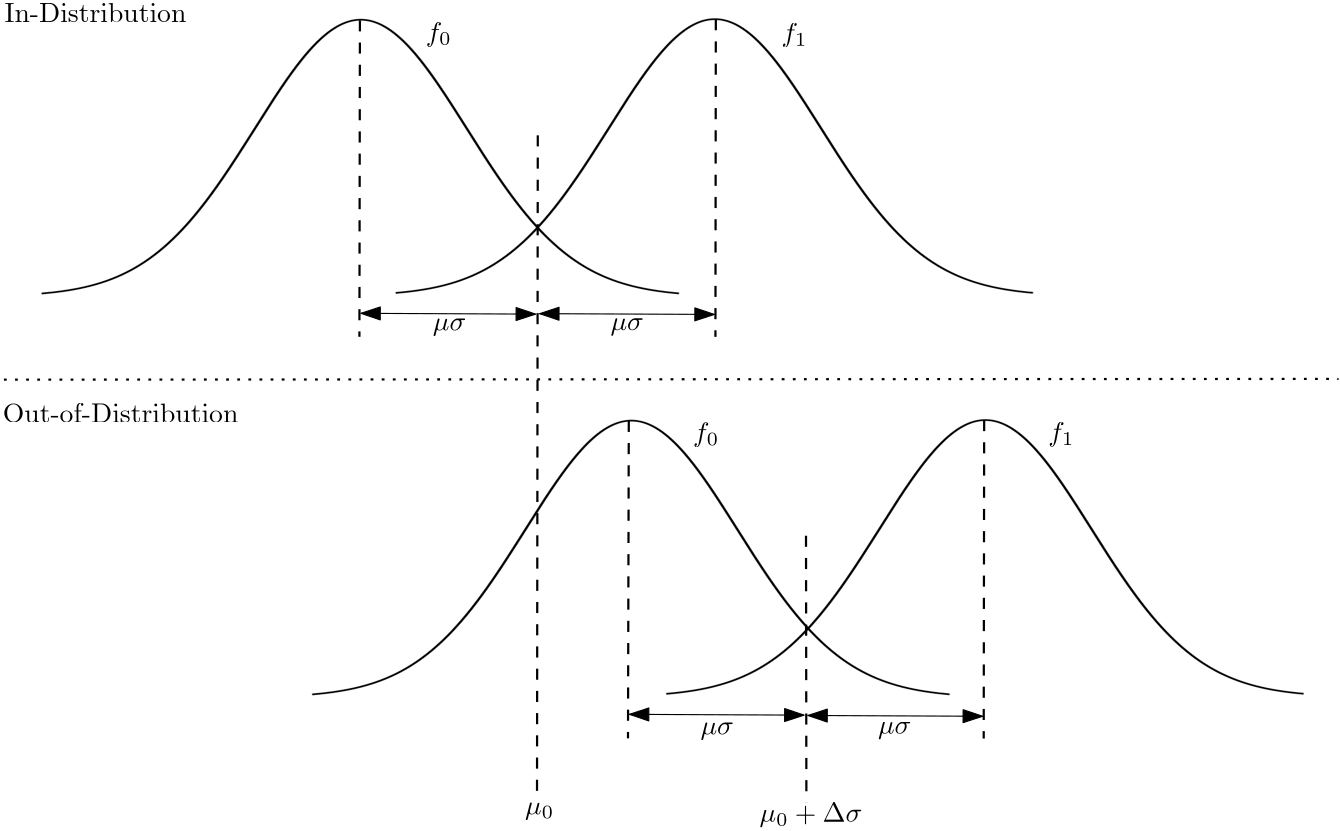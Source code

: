 <?xml version="1.0"?>
<!DOCTYPE ipe SYSTEM "ipe.dtd">
<ipe version="70218" creator="Ipe 7.2.24">
<info created="D:20220530123005" modified="D:20220530123447"/>
<bitmap id="1" width="851" height="558" BitsPerComponent="8" ColorSpace="DeviceGrayAlpha" Filter="FlateDecode" length="2026" alphaLength="7728" encoding="base64">
eNrt2MFi6zCSA0D+/08rV+cS23HLAoWq68zuMxsNUpnjAAAAAAAAAAAAAAAAAAAAAAAAAAAA
AAAAAEi0HhkHTLVJreCMQmkVDPdJqWDq7yelgs8K9ed/alLwVqOeV86w4ONC/fpvmRccM11R
KjhGe6JTMNwSpYJXKnLq/wVolE7BlwqlUzBfDZ2C2cdGp2D2802nYPYPIp2CyUbpFEz3Qadg
tg06BVNffToFZ1RBp2C2CDoFszXQKTRqtgQ6hUbNVkCn0Kg1///SZGmuVHxLobhROoXPPp2C
7NVXKTRKpyB47336oVE6BclLr1J4pHQKgjfepx8apVOQvO4qhUdKpyB413364bPPMwXJm65T
aJRPPwhec5XCI6VTELzjKoVK6RQkb7hOoVEqBcH7rVNo1Pw/qlOolGcKQndbp9AolYLgzdYp
NGr+n9YpVMozBaFbrVNolEpB8E7rFBqlUhC80TqFRukUqBTUbLNOoVEqBcG7rFNolEpB8Cbr
FBqlUhC8xzqFRs3/GpmgUp4pCN1hlUKlPFMQvME6hUqpFATvr06xeaXUHO69vTqFR0qlIHh3
dQqPlEpB8ObqFB4plUKjgvdWp/BIqRQaFby1OoVHSqXwSPl90PFIqRQeKZ3CI6VSULSvOoVH
SqXwSOk9tCyrZwqPlGcKlfI7oWZTVQqV8kyhUZ4paKqUTmFLPVOolF8LDTuqUthRnUKj/GCo
2VCdIn5BXQLQvJ86hUdKpfBIuQegqVI6hd30TKFSfjdUbKZKoVJ+ORrlp0PLXuoU/iBRKTxS
fj10PFIqhZ10I6BSfj8UbaRKoVJOgEY5ArTso07hDxGVwiPlFNDxSKkUdtHNgEo5BxRtokqh
Uk6CRjkKtOyhTuEPEJXCI+V+gJYl9ExhB90QqJTzQM0GqhQq5US401UKWvZPp/BIqRS2zz0B
TZXSKeyeZwqVci5ouM1VCpvnZHikVApq9k6lUClnw03ucNBykXumcI+rFHbO+UClwMb5sEWl
nJC+SjkiuMKdETe4SuGRcm+ASnmmsGueKVTKOaH19lYpbJqT4pFSKTSqZs9UCpVyVtzcDotH
ymnBva1S2DHnxSOlUmDD3CGolBPjznZkcGV7pnBjqxS2y6lRKacGu+VzF5VybtzWDg4uayfH
Xa1S2Cu3CaiUZwpb5ZlCpZwe97RKgZ1yfjxSKoWNcqeASpkA7mgjwBVtBqiUbVIpbJMp4JFS
KeySmwVUyhxwOxsELmeTAHezSmGP3C6olFlgi/BMoVKmgXtZpbBD5gEeKZXCBrljUCkTAfvj
mUKlzAQ3skphezAVPFIqhd1x06BS5gI2xzOFSpkM7mKVAnvjtsHauG6wNe4bVArTwT2sUtgZ
88EjpVJgY9w5WBiXDvbFrYNKYUa4gVUK22JKeKRQKeyKmweVMidsimcKVMqkcPeqFPbErPBI
oVLYEvcPlsQFhB3BDYRKmRc2xMCwISYG/jRQKeyHWwjr4RrCduAeQqVMDbvhmUKlMDfctiqF
zTA5PFIqhb2wF24jVMrssBWeKVQK08NOeKZQKfPDLYtKYSNMEI+USmEf3EpYB1xL2Ab3Eipl
itgFPFOolDliEwwSm4BJ4k8AlcIemCUeKZXCFuB+whK4oLADbihUCvPEBnimUCkTRf4Yqfzl
b6ZI31CRvqlSE74pqBSyN1c8UiqF5DFZPFIqhdzdVqgUZovUPVOolOkiczxTKoX5InHPFCpl
wsgbzxQqZcZI25CRNqaMrI0ZWZszksagJY1JI2ejRs5mjZQxbKRs2sjYuJEx5i1hCRs4EjZx
5IuRyxczR7qGjnRNHdli7MjW3JGswSNZTF6uGD1yNXukysP0TUGlMH1k6plCpcwfiSIBgQpU
AshTBvjjGJWSJlJAlmJAlnKQgyQRBJKUBHIUBXJEFlJEGEhRGsgQeUgQgSBBiSA/kYhEfsgE
6QkF6UkF2SEX0SEXJCcZ5IZo5IZskNq24UhHpZCOzJAPEhMQEkNC8kJEyEtGSAspyQoxISs5
ISlBSUqlkJSckBVSEhZSQloyQl68kJCIVAoJSQz54LtCPLgGkY7UkA2+LUSDqxDJSA654PtC
LLgOpYL0kIlvDESCK1EiSBB5+M5AHLgWpYEUkYVvDUSBIAWBzw05IEukIExpCgEXpEahU0jA
HYlGoVPGj2tSo9ApzB43pUahUwaPaDF24crW1JGumeMbBCMXMAaOiI0bn/YahU5h1rg5NQqd
MmhEjTEjbENG3EaMP5wN2IQljvkic9NF6oaL2DFaBG+wiN5YET6GiviNFAtgoFgB48QSYJhY
A6PEIhgkVgFjxDIYItbBCLEQ5meA6JRGoVMahb0wOWwG5obd8MWMThkZFgQDw2eMRmFLzAp7
Ujook0KnjAnXr0ZhX9w6oFPGg2tYo7A3bht0CmPBdWwmuJE1CitkGmCN/j8Jo0CnzAHL5InC
PhkAeKicHve0o2OzHBtsl0JhwxyXXZdsKRQolXNi2S4+okKhVAqFrXNfwD1L5YEiY/2WA4FL
XaGwiI6BVu11AIXCTs79dH1Cq/SJklatvX6tPqFVc3XSJ9z+c3XSJ7ZrVczWLnXiPq1aab9H
n7hBra5Y47XUiZvXal1aJm3inrU6dbeXNtHaq6/9YxLA/2gx9e+YO0XFOvVfMGr6mmUMAAAA
AAAAAAAAAAAAAAAAAAAAAAAAAAAA8MQPOSz3O3ja7d13gBbFwcdx747emwIqgohdASUWwJrY
O7GDYIsYa+wmYieWxN5AhSjGQoIaC6K8UbGiYkGwYAWliHTp3HHl++4DohgPuPKULd/Pn8o9
z85vZp6d3Z2dWW89SZIkSZIkSZIkSZIkSZIkSZIkSZIkSZIkSZIkSZIkSZIkSZIkSQqjFrv1
vPT62wfc0v/cI3aoYxxSNeR1OPPJyaymeNx9RzY1F6lKtrjqC8pR+tLJjQ1HqqSCHq/82IUK
P3ji1n7nn33RVQOf//rH/7Rs0PYmJFVCzVMmrug7i589u1PN1f574737jylb8X9G7mpKUkUv
oY5bcToqefrouuX8340uHL+iU43Y1qSkitjhjVSPmXPdxmvscrsNK011uTu9UyGtU92bUt1l
3l8arvVfbfloavw380jzktaua+ouX/Et676nt/2o1LlsWAsjk9asoF9J0E9e3qpCV1xHfRf8
2+/2NDVpTTZ4KegkC/vmVfCfN3kg9ZjqqnyDk8rVKTVT4s22lfiLg2cHf/FUA6OTytFjMZT1
r1Gpv9ko9UB4fFvDk351adQv6BwLDqr01dctwZ/N2s38pF/KHxh0ja+3qcJfnrwcCg81QWl1
NR8NetSo5lX6291mQUlPM5R+Vnd40KMerVnFv24/MbgIO8MUpVXqp24yDKj6zfDWnwR/f4k5
SivVeTHoEdfnVeMTmo8JPuFck5RSaj0X9IdLq/cZDVPnudPMUlpvvRqPB73h8up+SoO3guup
E0xTyhtS3VHfSo3fh5IjzFOJd23Qo27PS8MHNf8Ylvmur5Lu1KBHDc5Ly0e1/Bpmb2akSrT9
S+CFGmn6sM3nwJe+QKUk67QIxjZM28d1K4TRdY1VibX+ZJiyYRo/8MgyeCjPYJVQNV+BBdul
9SMv8JGvEuwOKDs4vR+Z9wCU7G20SqQT0/GI93/VGQOzfSVRSfSbQngy/etGbDwDxnqLQsnT
ZBJ80jADH9x9OdxrvkqavCdgQYeMfPSZwYDyWBNWwqTa/dEZ6q3/hoUdjFiJskMRDMjUhzee
CB/UNmQlSMOv4MPM7RLaJeiwd5myEuQfsGiLDH7+OcGw8kBjVmIcEbT4Xpn8gryn4Hsn0Cop
Ws2GxzL7FS1mwJNO9lMy5D0H0zK929pBwYmwj1krEfoGrX2fjH/LQFjYzrCVAO2XwO2Z/5r6
X8Er7pOjBAz7RsGEbMzB26UE/mjeSsKwr3SnrHzT9bBoEwNXzLVZCH/LzlfV+QxGetdPMR/2
jYAvsvXqRdcyONHMFWu9oSx7+6vdBj+0NnTF2Ppz4c7sfV39ifCEqSvGHoRvs7lZ9d7Awcau
2No9aOEHZfUbHwj6cD2DV0zV+gSezO5XtpgDN5q8YupSWLRxlr/zZCjezugVS22XwAXZ/tK8
1+FN5yUplp6B8TWy/q3bFMOphq8YOhzoloPvvR5mNTF+xU69yXB/Tr54Ctxm/oqdq2B2s5x8
8zFQvI0VoJhpszRnO77nvQovOn1WMfMYfFiQo+/uWApujK146Q7skbNvvwe+cecBxUn++zAs
d1/ffG4Gtt2RcugkKGyXw+8/A5a0sRoUGw2/h/65PICCcfCI9aDYuAG+a5DTI9gzuJbrYkUo
JjYtghNyfAxPwyveSFdMPArv5Hrm6pYlcIhVoVjoEgy6uuf8KO6BCTWsDMVA3kvwVO4PY4OF
cLq1oRjYH0q2CsFx9IMZDa0ORV7B+JBs8F5vGlxjfSjy+sCScKyld1JwJBtaIYq4OlNCc25I
nS8HWSOKuIthZliuYPYLruq2sEoUac1+gDNDczQvw1DrRJF2A3xZMzRHsyvQyUpRhLVaAseE
6HiehuesFUXYHTAuTIvobV8WhokcUlVtUhS2iXWPwGvOnlVkDYK3w9WANyuG/a0YRdTmJfC7
kB3TQPjA05Qi6lEYFbZj2nAZHGnVKJK2K4OuoTuqv8OnBVaOoug/obxj3XwhHGflKIJSbx7u
EMLj+itM8DSlCHoWHg/jcTULTlPHWz2KnB2Dk1Q4tx/sD595mlLkPBXSk1RwmloAPa0gRUyn
4CTVMaTHdi187mlKEfME/Cesx9Z0PvSyihQp2wcnqc6hPbqr4QtPU4qUYfBMeI+uyfzcL38r
Vca2ZeFegvwqT1OKlqEwPMzHlzpNHWM1KTK2Ck5SO4X6CP8K45yQrsh4BJ4P9xG2WOKuA4qO
LUph15Af4y3wjqcpRcQQ+L+wH+OGReF7PVIqX9viKKyZMjCE70dK5boLXg3/UW5aEsYXJKVf
22BZNFZMecg1/RQN18HYKFz4p+70d7a6FHqN5sPRkTjSx2GY9aXQuzQyc306Q9lWVphCru4M
OCUix/ocDLHGFHJnwNRaETnWrlDSzipTqNWYBOdF5mhHwR3WmUKtF8ypH5mj3Q+WNLfSFGL5
H8OV0TncvHGROlwl0KGwqFmEjrcnzK5ntSm8v/pvwU2RuvT7Fs6y3hRau0HRhpE64nNgUg0r
TmH1DAyK1hHXn+OmAwqvLYGoTUe4OiIzEpVI98OzUTvmFkthX6tOodSyEHaP3FHfBS9adwql
/jAmemOoTUthRytPYbzSnxuVtzp+aSj8y9pTCJ0Fk6K4gusOUNre6lPoFEyEsyN55P+Fu60/
hc5RMLd+JI98H1jSzApUyOSNgf4RPfTx8GdrUCGzOxS2jOixnwjf1bIKFS7Pwv1RPfba30Nv
q1ChslUE5yL97DL40FlJCpVBod71cF2aL4W9rUSFSKuiKM5F+tkAV55VuERzLtLPtiiL8rhV
8VN3TjTnIv3sGbjXelRonAbfRHs36T1h2fpWpEIi71O4IOJFeB+usCYVEvvBosYRL0NPmFnH
qlQ4vBCDRVtrTo3OWu6Ku62hbLPIl+Ji+MTHvQqFe+Hp6JeiyWLYz8pUCKSmHuwZg3LcAf9n
bSoE/hKTZbval8K2VqdyrtZ30CcWJXkS7rM+lXM94fvasSjJHrDUt3uVa3nvxeYZad6HcKk1
qhzrDoVxmclzEkxxzwHl2BOR21lgzerMivrsX0Vfu1LYLjaluRbetE6VU7fAf+NTmtbLoYuV
qhxquAAOilF5HoF/WqvKobPh8/wYlWcnWN7KalXO5H0et61u34KrrFflzD6wsGGsSnQszKht
xSpXno7Bi1K/VHOaq2Qqd1J30LeMWZkug/d9bUo58rcYvg7RYhl0t2qVE3XnwqGxK9VgGGbd
KidOjvxSY+XZHkraWLnKgbyxcFEMyzUKbrR2lQNdYVkcXy86HObVs3qVfY/B4DiWq2AS9LV6
lXWti2GHWJbsfJcfUy5cGdsXIRovcrcpZV/N6XBsTMt2N/zHGlaWHQPT47pl9NZQuolVrOx6
I85Ttl+CG6xiZVVnKG4d29IdDnPcxkNZNQiGxrd0BZPhRCtZWdRsKXSLcfkudT66suvCmKyD
vibNl8GuVrOyNzCaFPf9zR6AR6xnZc0hMLdurEu4o+u6KJtGwt9jXsTRboet7NkCytrFvIzH
w3c1rWplx+3wTNzLWOt7OMaqVlY0WAD7xr6UV8Pr1rWy4oyYLTFbvg2LoZOVrSzI+xTOSUA5
h8Zomx+F2t6wqFECytndfUaVHU/C3Yk4G8d0uRqFzSalsHUiSnoKTCqwwpVp18NLyShpaunP
Q6xwZVid2XBEQsoaxwWqFTp9YHJSRkPtyuK3jYJC5124NDGFfSZ2m/0odHaBwhaJKW38tqRT
6DwMDyantHmfwZlWujKoZRF0SVB5z4IJvjCvDOoHbyWpvA0Xwu+sdmVMjWnQM1Elvguest6V
MUfBjFqJKvFWUNrWilemvArXJqzI/3XhWWXO9lC8UcLKfJgLzypz7oV/J63MBd+68KwypckS
2D1xpb7EhWeVKefD+OQ1rtTCs7tY+cqA/K/htASW+0F42NpXBhwIP9RPYLm7QFFLq1/pNwJu
TmTB34Z+Vr/SrkMZZZslsuS9YFoNG4DS7VZ4Lpklrz0TjrQBKM3qz4cDElr2/vCKLUBp1he+
zE9o2Tcuge1sAkqrvI/gT4kt/eMw0DagtNoDFjdJbOn3hCVNbATydzpt5+iPk3yOllcT6Xd6
gq8klRFJv+fVYD7sbzNQ2qSezPw+0QncBsNtB0qbXjA12fMHNoey9jYEpcs7cFnCI3gBbrIh
KE12gqINEp7BwTCvnk1B6TEE/pn0DAomwik2BaXF+oWwU+JTuBA+9IV5pcWfYYwpNFsK3YxB
aVBjCvQ2hvUGwWOmoDToAbNcyW699TpDcWtjUPW9DNeZQuANuNIUVG3bQEkbYwgcC9NrGoOq
6x54whRSak2HY4xB1dR4MexlDCtcBa+bgqrpXPjExzErtS6GTsagasn/Av5oDD8aCvebgqpl
P5jfwBh+1B2WNjUGVcezcJsprJL3IVxgDKqG9mWwuTH85FSY6Avzqoab4AVT+Fm9eXCQMaha
LehgY/jlb8zzpqAq+4PjnHJGwh2MQVW9Gh/v1fj/Gg63moKqaA8XWf2V/WF+fWNQ1TwO95rC
L+V/CX2NQVXSxg0ryvEn+MgZWqqS62CUKfyvJothD2NQFdSZnfQlZss3EIaZgqrgRJjiFrW/
th2UbGQMqrS89+HPxlCOV+BaU1CldYXCFsZQjiNhZm1jUGU9Bg+YQnlqTIWexqBKSr3BuoMx
lKsfvGUKqqSr4U1TKN8GRdDFGFQptb6HY41hDR52UKzK6gnfuWbdmuwChc2NQZXxNlxhCmuS
9x5cYgyqhN9AUUtjWKMT4dsCY1DFPQQPm8Ka1ZkDhxmDKix1S2tnY1iLG+C/pqAK6+cmbevQ
thS2MgZVUM1pcIIxrNVTcKcpqIKOdhLbOv0OFjY0BlXM6061Xqe8z+BMY1CFdILiDY1hHc6C
Cb4wrwoZDP8yhXVpuBD2MQZVQPNl0N0Y1ukuGG4KqoCLYawjmnXbAspceFbrVuNbONkYKuA5
uMMUtE5Hwuy6xlAB+8KixsagdXkD+ptCReR9CucZg9ahi3fQK+x0mOh8dK3DP+ERU6iY1PZb
zkfX2rVeDr8xhgq6EV42Ba3VNTDaFCoqtRFDR2PQWtSZBUcbQ4UNg8GmoLU42XXQK6UbLHNJ
Xq1Z3jiXKalcYO/BZcagNdoLljQzhko4wcXZtDZPw0BTqIzUEqLHG4PWoH0ZbG0MlXIFvGMK
WoPbYKQpVE5qMaldjEHlarQQDjCGSnoQHjMFletc+CzfGCqpMxS7z6jKU/A1nGEMlfYqXGcK
Ksdh8EN9Y6i0HjDHF8xUjpfh76ZQhbP7N9DXGPQrHaFkE2OogvO8BlV5/gHDTKEqGi2Ag41B
/6NVkUuNVdXNvjalX+sP77jUWNVsUgKdjUG/UG8OHGMMVTQUHjIF/cIf4VtflKqqnWG5a+Bo
dflfuH5WdbwB15uCVnMYzHe3pKrrAfN8TK7VvOZj3mpJTeY6yxj0k99AcRtjqIaz4StXydRP
HoNHTaE6GvwAhxuDfpR6rrKjMVTLjfCaKehHN8MrplA9Gxe7TK9WSc1RO8QYqukR3+7VKufD
586krq4docRbPEpJbXt4ujFU2ytwkykocKzbHqbFobDQTRG13np578I1xlB9+Z+5+rVSdofC
lsaQBqfA9NrGoOHu55ImtafDKcaQeNtB2ZbGkBaXwARvnSbeEHjKFNKj8UI41BgSrk0x7GoM
aXITvGEKCXcLvG4K6bLxcuhmDInWdJHrZaXTgw6jk+4y+Nh1kdJnW2/2JFzdmdDHGNJoONxv
Cgl2Okxxp9l02h2KWhlDYhV8BecbQzrlve1aSUl2FMxrYAxp1cO1ppL8i/oe/NUY0nzm/wIu
MIaE2huWbWAMadYXptYyhmQaCQNMId3qzISTjCGROkHpZsaQdn+Bz13SL5EehX+bQvo1XgBH
GUMCtS+BLsaQAdfBWKekJNB98KIpZMIGS+EAY0icjYpgL2PIiDuc3p9Et8JoRyeZ0WY57G4M
CdNiiW91ZM5geMEUEqY/fOhJKlM2L3XfhqRpPB+ONoaM+Rc8bgqJ4uPIzOoEZVsbQ4LUm+Wk
mcwaDkNMIUHOhcm+ephJXaGknTEkRq2pbtacaa/A3aaQGKfCDPfqyKx9odA35pOixlduMZFx
qfc7/2YMCdELfvBd7kzrAYuaG0MiFHwOVxtDpuV/4jIESXE8LGhqDBl3LCxsZgxJOElNgGuN
waDlj6fDATnET/Zp6jMvWpPgaG9EZU0vmN/EGOJ+kvrYBYazd5r6Aq40hpg7Eha3MIYs6Q0/
NDaGeJ+kxvtMP4tS81QuN4ZY6wFL1jeGrDkR5jUyhhjL+xBuMoYsnqa+hsuMIcYOh6UtjSGL
Toa5zqeM8ZXUOLjFGLKp5iToZwyxdXRwJeVJKuunqflOoYir1NP8G40hy1dTX0J/Y4ip3rDQ
iRPZdjws8iZrTIf1E51ylosL2I+9yxpXp8E8H+VnXw9Y1toYYqjOVPizMWRf3gdwlzHE0Dkw
s74x5MCBsLytMcROvRlwnjHk5DQ1GgYZQ+xcDNPqGENO7A0lHYwhZhrNgT8aQ468DA+bQsxc
Ad/UMoYc6QZl2xhDrDSf71YduTQC/mMKsXIzfF7DGHJmR2BXY4iRtkXwe2PIoaHwmhu5xsgQ
eMcKzaUOxXCQMcTG9mWwpzHk1N3wkVu5xsZwGGEKudVyMfQxhpjYHco6GkOOXQOTfdYeD3lv
wT+NIdcazYLzjSEWjoCidsaQc+fAXF+uiYMan8GtxpB7tSbBdcYQA3+ABS7ZHAY9YanvIkZf
3WmuehUS+R/CfcYQef3ge988DIf9oMTZs1HXajGcbgzhkPciPG8METcIPnG+bFh0KoP9jSHy
dbifMfgLp3SNNF52pBG6cXhfY4iwQ7weDpl+MNMNp6Kr5ucwwBjCpO4UuMEYIuscWOBy3OHS
CwrbGUNENZ0LFxtDuOSPgaHGEFG3wCRfJwib7kBXY4ikDsvhaGMInWHwtqsWRNLTMNqqC5/2
RdDLGCJo/2CAsYsxhNDfYbpbYkdPrc/hQWMIo0bfw9+MIXIuggVudR1OJ8DyLY0hYlovgguM
IZzy3oT/8zI3Yh6CCTWNIaQ6l8IRxhAp3YB9jCG0BsA3dY0hQgo+gCeNIbyazYGrjCFC+sKy
dsYQYqdbQ5HSYq6/gREYR7jjVHQ84Eg99Lri+9bRsVtQWwcbQ8gNgS+d1BwNNT9xTBEBrebD
1cYQCZfA4jbGEHpnQpFzKKKg7RK40BjCr2AMvOwcigh4Gj5y3kQUdC6B3sYQeocC3Y0hEm6B
Wc2MIeQaTobBxhANDabA/cYQcnfAnObGEBGHO6QIva5lcIIxRMYzMKG2MYRYrU/hBW8iRccm
i+EaYwixK2FxW2OIkLOhuKMxhNY2y+FPxhAl+W/Ce+7lEdrqGQ3vFJhDpGxV5JP58DozGERs
ZwwRcxks62AMobRpcKl7rTFETc1x8Gq+OYRx2DcKPvNtgejZscTtlEM77Cvd2Rgi6EZY1M4Y
Qqf9ErjeGKKo7hcwyqFf6IZ9r8EnPoePpl1L4RxjCJlzoaSLMUTU9bB0C2MIlc2Xercvwmp/
BG/7RDFMaoyG8bXMIbI6F8OlxhAi/aC4szFE2OVQtL0xhMZOwW/c5cYQ6XHGuzDO20thUf9L
eNOReLRtXQg3G0NI3AcLNzWGiDvHzVZC47CgLvoYQ9TlPQ/TW5hDCLSaDcN8kzf6Ws6Ep63I
cPy4TXPlqjg4KBhu9DWGnLsgqIffGUMs3AVLtzKGHNu52BtFsVH3Y/jQ93Nyq8k3MMZpE3Gx
fSHcYww5vZB6AuZ7/zw+zgqG8ccYQw6dEdTAkcYQo9/Ix2GhK1HkTmfHCXHTeCKM9XIqVxp9
AeOMP152LIIBxpCjQcKTsNgX1+LmzGAwf6wx5MTFQfbHG0PsfimHwaKtzSEHflsKdxhDDC+n
vobPG5lD1m08C970iVQcdVoKT7liUrbVfgdmbGgOsdQzGNJfZgxZdg+U7GEMMXUblB1gDFn1
h+B37AJjiKuar8K89uaQRbsv9x2pWGs5DcY3MIesaTcbxtU3hxjbuchbFFnUYDzMcv/QeDsF
17jPmvynYHl3c4i5W4I+1dsYsqJ/kPXJxhB3BSOgqJs5ZEHvoEfdagzx1+gTx/dZ8dvlMNIt
yJNg09nwkTOTMm3b+fBxY3NIhN2K4CUnnWVW68nwXRtzSIg+wSD/YZ8/ZlKDsbDILTqS43Jv
pWdWjRFQ4tyvBMm7P+hTZ5hDpuQPCfI9zRwS9Ss6HEoPN4cM/WLdGvSo68whWeq/C0t3M4eM
6Bf0qMFeqybNBl/Dgh3NIQNSa/Y96QOp5OkwA2a7VHr6HVcGL7nzZBJ1/AGmtTOHNDt4Obzb
0BwSadfF8FUrc0ir/YtgglvkJdXvgur/qLk5pNE+hTBpY3NIrMNLYKwb86XPXkvhW+ckJ1mv
MvtUGu2+BKa6uEeynWSfSp/dFsF3bpBin7JPpcm+wajve3cT0MmpPuU9iuo7tCjoUT7o08o+
9Ulrc6imY4thyubmoMApQZ+a6D6y1fxhKoWvvdenlXqWwDQ3yqmO84AJbiagny4DCmG2c2ir
LP+moEd9uL5B6Ce/XQwL9jKHqqn1SNCjRjc1CK1ml3lQdJw5VEXD/wY96um6BqFf6Ph90C4u
9r25ymv1QZDcfb4fpf/VbkLQMu4qMIjK/hZNCXK70t8i/VrT14K28VQ9g6iUw4Kr0NI/mIPK
U+ffQZ96fyODqLi8i8tg4YEGofLl3xz0qe93MYiKqvVAENikbQ1Ca3RGCRSeYA4Vs+HooEe9
4eMorc3ec4NWcqM3KSpijxlBVkNcuEVrt1nqxt9IF09Y92XU+cEZvfQib/VpXRo9F/SpyTsb
xNo1+FcQ06y9DULrVnB90FiWn+nP79p0/jwIaYzrtqhiDpsftJdHGxjEGgd95xQFCQ30MkoV
1X5s0GK+6GIQ5Wv+TBDP4j4GoYqrOyg1+Ls43yTKsfe0IJyxWxqEKqXP4qDdvORLdb9S744g
GG530KfK6vBu0HLm/N4gfqnrl6lYDjEIVV7N68uC1jPUxZNWU/uG0iCTEZ68VTV7TQ3az8we
BrFK90+DQBae6vMFVVXT1J6zPOaJaoUmA1NpjHIZJFXHwdODVjT7RH+X18s7KvXe8+JzvAuq
ap6oHkr9NL+a+CXJNk/N02L4JrYIVf9ENTn1jOqviV6upOGNy4MQph/l2Vrp0OCmkqA9fZPc
9pTfOzX8LRvYxLagNOn4VmrU89oOySz97u+kSv+W87OUzt/pvnNSv9ODE7iz73bDUx1qei/H
fEqvprcVp2549W+crGK3eSD1bLfoRreIV/ptNSL1cz33wgTdp9j47tRLHGUP+ShKmXHAR6lO
Na1vrYScoe5JdSie72TNK1MKek1KNbIpZ9WJf1k3G7CiQ73tu/DKqFpnzVhxtX5ezFel3eWJ
shUdan/vSijT6l8yM9XYZl/TMrZFzD/sdexQyp5656WefFL0j3gus9r47M9WdKiR+9ihlC11
zvx2ZavbL3aTSHcctCRVsuKHOlrNyqYax4xZ0am+umSDOJ1/T1pZqgV/dzkxZV1etydXXMEv
/9fe8Rgg5e8xeOGKDvXxmY2sXuXEZnfMX9EGv/xL9N956HDtNyvKUvRody+hlMuR0ooJtfDq
H6I8TXuT838sxleXug+Hcq3j3QtWtMbCx3tE81nVphe9s7I/zRuwqycohUH9E0aWrmiTS544
PmJXIfldrnxvZX8qfuZIl+ZTeLQ6/4OVLbPouVMi8wJIwx6Dp//Yn0ae6vY/Cptt/rryCSl8
0L9b6Pd8q7Frv1FFKw93+YiTmll9CqWtLx/7Y6+aO/SUdqE9zIKOf3p2waoDffg4X39XmLW/
6JXiH1vrN/84IXy709f/7RUjV3Unxl/XzS1UFX6Nj/zH9FWN9quH/tgxLK22YOted75fsurI
pg7pvZF1pajI63zpyCWrGu/Cl649MMdPe2ps2+eONxavOiBmPH7GFt4uV9TU6n7FqMKfWvHU
Z64+rE0OmnHeJgdd/NAHS386jrKP7+3d3u6kqKrT9cInfhoEwpwXbz+te7buBjTodNRfHnh7
4c/fzowR1x7ovQhFfxDY9rg7xyxbrWVPf/H2M/Zpm8G3Qlr//tLBr63WkwPfPXv1oe5goxip
sV3v215dsHojL/z0mZuPy8yXnbD698x7feBZe/ocV7GU36FHv8fG/Xx9xYuZ+Z5dVs6I+GLE
7Wft29rrJsX+hLXFEf2GjJ6VavUDMvMNTZ+/85wDNqth1EqUxl2Ou+IAY5AkSZIkSZIkSZIk
SZIkSZIkSZIkSZIkSZIkSZIkSZIkSZIkSZLW4f8BJzpfZQ==
</bitmap>
<ipestyle name="basic">
<symbol name="arrow/arc(spx)">
<path stroke="sym-stroke" fill="sym-stroke" pen="sym-pen">
0 0 m
-1 0.333 l
-1 -0.333 l
h
</path>
</symbol>
<symbol name="arrow/farc(spx)">
<path stroke="sym-stroke" fill="white" pen="sym-pen">
0 0 m
-1 0.333 l
-1 -0.333 l
h
</path>
</symbol>
<symbol name="arrow/ptarc(spx)">
<path stroke="sym-stroke" fill="sym-stroke" pen="sym-pen">
0 0 m
-1 0.333 l
-0.8 0 l
-1 -0.333 l
h
</path>
</symbol>
<symbol name="arrow/fptarc(spx)">
<path stroke="sym-stroke" fill="white" pen="sym-pen">
0 0 m
-1 0.333 l
-0.8 0 l
-1 -0.333 l
h
</path>
</symbol>
<symbol name="mark/circle(sx)" transformations="translations">
<path fill="sym-stroke">
0.6 0 0 0.6 0 0 e
0.4 0 0 0.4 0 0 e
</path>
</symbol>
<symbol name="mark/disk(sx)" transformations="translations">
<path fill="sym-stroke">
0.6 0 0 0.6 0 0 e
</path>
</symbol>
<symbol name="mark/fdisk(sfx)" transformations="translations">
<group>
<path fill="sym-fill">
0.5 0 0 0.5 0 0 e
</path>
<path fill="sym-stroke" fillrule="eofill">
0.6 0 0 0.6 0 0 e
0.4 0 0 0.4 0 0 e
</path>
</group>
</symbol>
<symbol name="mark/box(sx)" transformations="translations">
<path fill="sym-stroke" fillrule="eofill">
-0.6 -0.6 m
0.6 -0.6 l
0.6 0.6 l
-0.6 0.6 l
h
-0.4 -0.4 m
0.4 -0.4 l
0.4 0.4 l
-0.4 0.4 l
h
</path>
</symbol>
<symbol name="mark/square(sx)" transformations="translations">
<path fill="sym-stroke">
-0.6 -0.6 m
0.6 -0.6 l
0.6 0.6 l
-0.6 0.6 l
h
</path>
</symbol>
<symbol name="mark/fsquare(sfx)" transformations="translations">
<group>
<path fill="sym-fill">
-0.5 -0.5 m
0.5 -0.5 l
0.5 0.5 l
-0.5 0.5 l
h
</path>
<path fill="sym-stroke" fillrule="eofill">
-0.6 -0.6 m
0.6 -0.6 l
0.6 0.6 l
-0.6 0.6 l
h
-0.4 -0.4 m
0.4 -0.4 l
0.4 0.4 l
-0.4 0.4 l
h
</path>
</group>
</symbol>
<symbol name="mark/cross(sx)" transformations="translations">
<group>
<path fill="sym-stroke">
-0.43 -0.57 m
0.57 0.43 l
0.43 0.57 l
-0.57 -0.43 l
h
</path>
<path fill="sym-stroke">
-0.43 0.57 m
0.57 -0.43 l
0.43 -0.57 l
-0.57 0.43 l
h
</path>
</group>
</symbol>
<symbol name="arrow/fnormal(spx)">
<path stroke="sym-stroke" fill="white" pen="sym-pen">
0 0 m
-1 0.333 l
-1 -0.333 l
h
</path>
</symbol>
<symbol name="arrow/pointed(spx)">
<path stroke="sym-stroke" fill="sym-stroke" pen="sym-pen">
0 0 m
-1 0.333 l
-0.8 0 l
-1 -0.333 l
h
</path>
</symbol>
<symbol name="arrow/fpointed(spx)">
<path stroke="sym-stroke" fill="white" pen="sym-pen">
0 0 m
-1 0.333 l
-0.8 0 l
-1 -0.333 l
h
</path>
</symbol>
<symbol name="arrow/linear(spx)">
<path stroke="sym-stroke" pen="sym-pen">
-1 0.333 m
0 0 l
-1 -0.333 l
</path>
</symbol>
<symbol name="arrow/fdouble(spx)">
<path stroke="sym-stroke" fill="white" pen="sym-pen">
0 0 m
-1 0.333 l
-1 -0.333 l
h
-1 0 m
-2 0.333 l
-2 -0.333 l
h
</path>
</symbol>
<symbol name="arrow/double(spx)">
<path stroke="sym-stroke" fill="sym-stroke" pen="sym-pen">
0 0 m
-1 0.333 l
-1 -0.333 l
h
-1 0 m
-2 0.333 l
-2 -0.333 l
h
</path>
</symbol>
<symbol name="arrow/mid-normal(spx)">
<path stroke="sym-stroke" fill="sym-stroke" pen="sym-pen">
0.5 0 m
-0.5 0.333 l
-0.5 -0.333 l
h
</path>
</symbol>
<symbol name="arrow/mid-fnormal(spx)">
<path stroke="sym-stroke" fill="white" pen="sym-pen">
0.5 0 m
-0.5 0.333 l
-0.5 -0.333 l
h
</path>
</symbol>
<symbol name="arrow/mid-pointed(spx)">
<path stroke="sym-stroke" fill="sym-stroke" pen="sym-pen">
0.5 0 m
-0.5 0.333 l
-0.3 0 l
-0.5 -0.333 l
h
</path>
</symbol>
<symbol name="arrow/mid-fpointed(spx)">
<path stroke="sym-stroke" fill="white" pen="sym-pen">
0.5 0 m
-0.5 0.333 l
-0.3 0 l
-0.5 -0.333 l
h
</path>
</symbol>
<symbol name="arrow/mid-double(spx)">
<path stroke="sym-stroke" fill="sym-stroke" pen="sym-pen">
1 0 m
0 0.333 l
0 -0.333 l
h
0 0 m
-1 0.333 l
-1 -0.333 l
h
</path>
</symbol>
<symbol name="arrow/mid-fdouble(spx)">
<path stroke="sym-stroke" fill="white" pen="sym-pen">
1 0 m
0 0.333 l
0 -0.333 l
h
0 0 m
-1 0.333 l
-1 -0.333 l
h
</path>
</symbol>
<anglesize name="22.5 deg" value="22.5"/>
<anglesize name="30 deg" value="30"/>
<anglesize name="45 deg" value="45"/>
<anglesize name="60 deg" value="60"/>
<anglesize name="90 deg" value="90"/>
<arrowsize name="large" value="10"/>
<arrowsize name="small" value="5"/>
<arrowsize name="tiny" value="3"/>
<color name="blue" value="0 0 1"/>
<color name="brown" value="0.647 0.165 0.165"/>
<color name="darkblue" value="0 0 0.545"/>
<color name="darkcyan" value="0 0.545 0.545"/>
<color name="darkgray" value="0.663"/>
<color name="darkgreen" value="0 0.392 0"/>
<color name="darkmagenta" value="0.545 0 0.545"/>
<color name="darkorange" value="1 0.549 0"/>
<color name="darkred" value="0.545 0 0"/>
<color name="gold" value="1 0.843 0"/>
<color name="gray" value="0.745"/>
<color name="green" value="0 1 0"/>
<color name="lightblue" value="0.678 0.847 0.902"/>
<color name="lightcyan" value="0.878 1 1"/>
<color name="lightgray" value="0.827"/>
<color name="lightgreen" value="0.565 0.933 0.565"/>
<color name="lightyellow" value="1 1 0.878"/>
<color name="navy" value="0 0 0.502"/>
<color name="orange" value="1 0.647 0"/>
<color name="pink" value="1 0.753 0.796"/>
<color name="purple" value="0.627 0.125 0.941"/>
<color name="red" value="1 0 0"/>
<color name="seagreen" value="0.18 0.545 0.341"/>
<color name="turquoise" value="0.251 0.878 0.816"/>
<color name="violet" value="0.933 0.51 0.933"/>
<color name="yellow" value="1 1 0"/>
<dashstyle name="dash dot dotted" value="[4 2 1 2 1 2] 0"/>
<dashstyle name="dash dotted" value="[4 2 1 2] 0"/>
<dashstyle name="dashed" value="[4] 0"/>
<dashstyle name="dotted" value="[1 3] 0"/>
<gridsize name="10 pts (~3.5 mm)" value="10"/>
<gridsize name="14 pts (~5 mm)" value="14"/>
<gridsize name="16 pts (~6 mm)" value="16"/>
<gridsize name="20 pts (~7 mm)" value="20"/>
<gridsize name="28 pts (~10 mm)" value="28"/>
<gridsize name="32 pts (~12 mm)" value="32"/>
<gridsize name="4 pts" value="4"/>
<gridsize name="56 pts (~20 mm)" value="56"/>
<gridsize name="8 pts (~3 mm)" value="8"/>
<opacity name="10%" value="0.1"/>
<opacity name="30%" value="0.3"/>
<opacity name="50%" value="0.5"/>
<opacity name="75%" value="0.75"/>
<pen name="fat" value="1.2"/>
<pen name="heavier" value="0.8"/>
<pen name="ultrafat" value="2"/>
<symbolsize name="large" value="5"/>
<symbolsize name="small" value="2"/>
<symbolsize name="tiny" value="1.1"/>
<textsize name="Huge" value="\Huge"/>
<textsize name="LARGE" value="\LARGE"/>
<textsize name="Large" value="\Large"/>
<textsize name="footnote" value="\footnotesize"/>
<textsize name="huge" value="\huge"/>
<textsize name="large" value="\large"/>
<textsize name="small" value="\small"/>
<textsize name="tiny" value="\tiny"/>
<textstyle name="center" begin="\begin{center}" end="\end{center}"/>
<textstyle name="item" begin="\begin{itemize}\item{}" end="\end{itemize}"/>
<textstyle name="itemize" begin="\begin{itemize}" end="\end{itemize}"/>
<tiling name="falling" angle="-60" step="4" width="1"/>
<tiling name="rising" angle="30" step="4" width="1"/>
</ipestyle>
<page>
<layer name="alpha"/>
<view layers="alpha" active="alpha"/>
<image layer="alpha" matrix="0.429631 0 0 0.285139 80.4322 592.288" rect="0 225.929 595 616.071" bitmap="1"/>
<image matrix="0.429631 0 0 0.285139 207.887 592.495" rect="0 225.929 595 616.071" bitmap="1"/>
<image matrix="0.429631 0 0 0.285139 177.834 447.962" rect="0 225.929 595 616.071" bitmap="1"/>
<image matrix="0.429631 0 0 0.285139 305.289 448.169" rect="0 225.929 595 616.071" bitmap="1"/>
<path matrix="0.749238 0.00151414 -0.00098519 1.1515 68.8658 -109.492" stroke="black" dash="dashed" pen="heavier">
272.343 719.982 m
271.693 512.144 l
</path>
<path matrix="1 0 0 1 0.7807 -32.3707" stroke="black" dash="dashed" pen="heavier">
367.983 608.206 m
368.12 512.161 l
</path>
<path matrix="0.999338 0 0 1.08306 0.222539 -63.2706" stroke="black" dash="dashed" pen="heavier">
208.088 761.416 m
207.905 656.201 l
</path>
<path matrix="0.999338 0 0 1.08306 0.222539 -63.2706" stroke="black" dash="dashed" pen="heavier">
336.3 761.785 m
336.155 656.183 l
</path>
<path matrix="1 0 0 1.08588 0.7807 -88.1786" stroke="black" dash="dashed" pen="heavier">
304.186 649.594 m
303.898 544.32 l
</path>
<path matrix="1 0 0 1.08588 0.7807 -88.1786" stroke="black" dash="dashed" pen="heavier">
432.123 649.853 m
431.955 544.255 l
</path>
<path matrix="1 0 0 1 0.7807 -32.3707" stroke="black" arrow="normal/normal" rarrow="normal/normal">
304.386 543.898 m
367.286 543.615 l
</path>
<path matrix="1 0 0 1 65.0325 -32.7799" stroke="black" arrow="normal/normal" rarrow="normal/normal">
304.386 543.898 m
367.286 543.615 l
</path>
<path matrix="1 0 0 1 -95.8883 111.994" stroke="black" arrow="normal/normal" rarrow="normal/normal">
304.386 543.898 m
367.286 543.615 l
</path>
<path matrix="1 0 0 1 -31.5379 111.878" stroke="black" arrow="normal/normal" rarrow="normal/normal">
304.386 543.898 m
367.286 543.615 l
</path>
<text matrix="1 0 0 1 -4.58607 -31.678" transformations="translations" pos="272.197 507.163" stroke="black" type="label" width="10.472" height="4.297" depth="1.93" valign="baseline" style="math">\mu_0</text>
<text matrix="1 0 0 1 32.3675 -52.334" transformations="translations" pos="319.654 525.149" stroke="black" type="label" width="37.001" height="6.815" depth="1.93" valign="baseline" style="math">\mu_0 + \Delta \sigma</text>
<text matrix="1 0 0 1 4.42949 -14.8944" transformations="translations" pos="326.308 519.164" stroke="black" type="label" width="12.053" height="4.297" depth="1.93" valign="baseline" style="math">\mu \sigma</text>
<text matrix="1 0 0 1 175.732 -66.8034" transformations="translations" pos="218.935 571.333" stroke="black" type="label" width="12.053" height="4.297" depth="1.93" valign="baseline" style="math">\mu \sigma</text>
<text matrix="1 0 0 1 2.03593 -0.766383" transformations="translations" pos="232.347 650.485" stroke="black" type="label" width="12.053" height="4.297" depth="1.93" valign="baseline" style="math">\mu \sigma</text>
<text matrix="1 0 0 1 -0.688099 2.3156" transformations="translations" pos="299.034 647.484" stroke="black" type="label" width="12.053" height="4.297" depth="1.93" valign="baseline" style="math">\mu \sigma</text>
<path stroke="black" dash="dotted" pen="heavier">
80.0188 632.015 m
560.188 632.291 l
560.137 632.391 l
</path>
<text matrix="1 0 0 1 16.0145 2.02831" transformations="translations" pos="64.1985 758.745" stroke="black" type="label" width="65.532" height="6.918" depth="0" valign="baseline">In-Distribution</text>
<text matrix="1 0 0 1 0.212011 -145.967" transformations="translations" pos="79.389 762.566" stroke="black" type="label" width="84.904" height="6.918" depth="0" valign="baseline">Out-of-Distribution</text>
<text matrix="1 0 0 1 30.3223 -12.2264" transformations="translations" pos="201.556 766.191" stroke="black" type="label" width="9.347" height="6.926" depth="1.93" valign="baseline" style="math">f_0</text>
<text matrix="1 0 0 1 -17.949 -8.60849" transformations="translations" pos="377.871 762.343" stroke="black" type="label" width="9.347" height="6.926" depth="1.93" valign="baseline" style="math">f_1</text>
<text matrix="1 0 0 1 -15.0176 -4.20119" transformations="translations" pos="343.131 614.014" stroke="black" type="label" width="9.347" height="6.926" depth="1.93" valign="baseline" style="math">f_0</text>
<text matrix="1 0 0 1 -12.0657 -5.70171" transformations="translations" pos="468.069 615.713" stroke="black" type="label" width="9.347" height="6.926" depth="1.93" valign="baseline" style="math">f_1</text>
</page>
</ipe>
